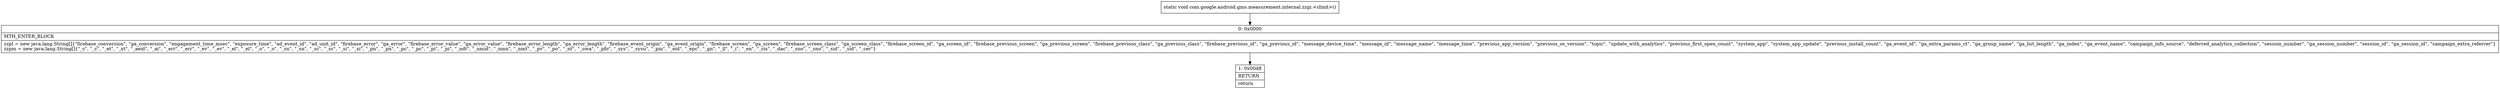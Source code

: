 digraph "CFG forcom.google.android.gms.measurement.internal.zzgi.\<clinit\>()V" {
Node_0 [shape=record,label="{0\:\ 0x0000|MTH_ENTER_BLOCK\l|zzpl = new java.lang.String[]\{\"firebase_conversion\", \"ga_conversion\", \"engagement_time_msec\", \"exposure_time\", \"ad_event_id\", \"ad_unit_id\", \"firebase_error\", \"ga_error\", \"firebase_error_value\", \"ga_error_value\", \"firebase_error_length\", \"ga_error_length\", \"firebase_event_origin\", \"ga_event_origin\", \"firebase_screen\", \"ga_screen\", \"firebase_screen_class\", \"ga_screen_class\", \"firebase_screen_id\", \"ga_screen_id\", \"firebase_previous_screen\", \"ga_previous_screen\", \"firebase_previous_class\", \"ga_previous_class\", \"firebase_previous_id\", \"ga_previous_id\", \"message_device_time\", \"message_id\", \"message_name\", \"message_time\", \"previous_app_version\", \"previous_os_version\", \"topic\", \"update_with_analytics\", \"previous_first_open_count\", \"system_app\", \"system_app_update\", \"previous_install_count\", \"ga_event_id\", \"ga_extra_params_ct\", \"ga_group_name\", \"ga_list_length\", \"ga_index\", \"ga_event_name\", \"campaign_info_source\", \"deferred_analytics_collection\", \"session_number\", \"ga_session_number\", \"session_id\", \"ga_session_id\", \"campaign_extra_referrer\"\}\lzzpm = new java.lang.String[]\{\"_c\", \"_c\", \"_et\", \"_xt\", \"_aeid\", \"_ai\", \"_err\", \"_err\", \"_ev\", \"_ev\", \"_el\", \"_el\", \"_o\", \"_o\", \"_sn\", \"_sn\", \"_sc\", \"_sc\", \"_si\", \"_si\", \"_pn\", \"_pn\", \"_pc\", \"_pc\", \"_pi\", \"_pi\", \"_ndt\", \"_nmid\", \"_nmn\", \"_nmt\", \"_pv\", \"_po\", \"_nt\", \"_uwa\", \"_pfo\", \"_sys\", \"_sysu\", \"_pin\", \"_eid\", \"_epc\", \"_gn\", \"_ll\", \"_i\", \"_en\", \"_cis\", \"_dac\", \"_sno\", \"_sno\", \"_sid\", \"_sid\", \"_cer\"\}\l}"];
Node_1 [shape=record,label="{1\:\ 0x00d8|RETURN\l|return\l}"];
MethodNode[shape=record,label="{static void com.google.android.gms.measurement.internal.zzgi.\<clinit\>() }"];
MethodNode -> Node_0;
Node_0 -> Node_1;
}

